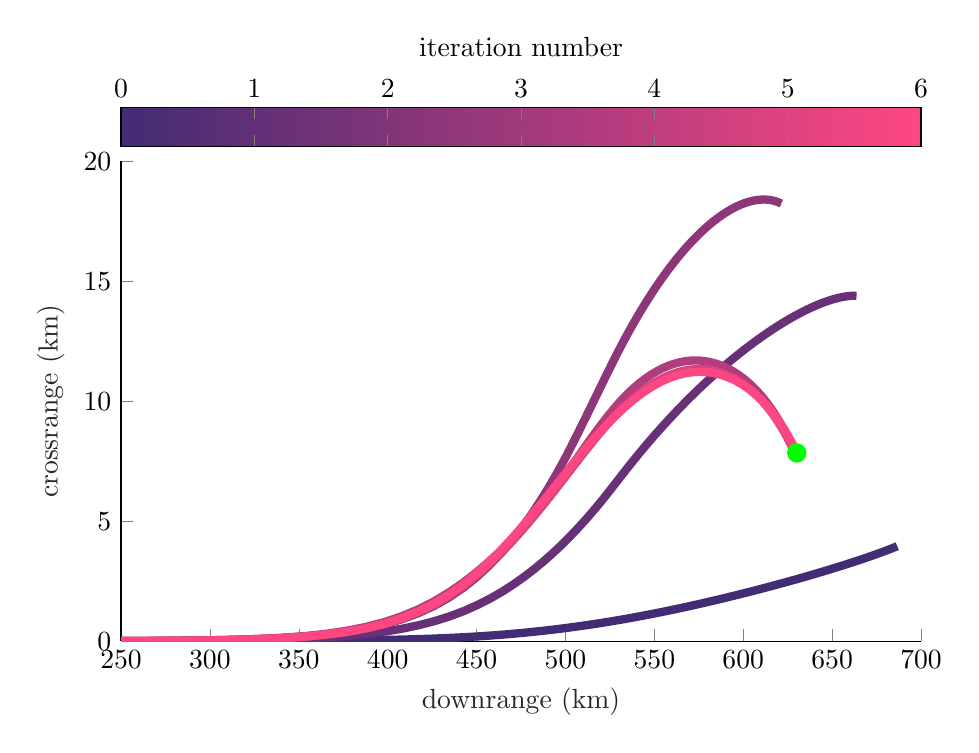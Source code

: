% This file was created by matlab2tikz.
%
%The latest updates can be retrieved from
%  http://www.mathworks.com/matlabcentral/fileexchange/22022-matlab2tikz-matlab2tikz
%where you can also make suggestions and rate matlab2tikz.
%
\definecolor{mycolor1}{rgb}{0.26,0.171,0.454}%
\definecolor{mycolor2}{rgb}{0.407,0.193,0.465}%
\definecolor{mycolor3}{rgb}{0.554,0.215,0.476}%
\definecolor{mycolor4}{rgb}{0.701,0.237,0.488}%
\definecolor{mycolor5}{rgb}{0.847,0.259,0.499}%
\definecolor{mycolor6}{rgb}{0.994,0.28,0.51}%
%
\begin{tikzpicture}

\begin{axis}[%
width=4in,
height=2.4in,
at={(1.011in,0.565in)},
scale only axis,
point meta min=0,
point meta max=1,
xmin=250,
xmax=700,
xlabel style={font=\color{white!15!black}},
xlabel={downrange (km)},
ymin=0,
ymax=20,
ylabel style={font=\color{white!15!black}},
ylabel={crossrange (km)},
axis background/.style={fill=white},
axis x line*=bottom,
axis y line*=left,
colormap={mymap}{[1pt] rgb(0pt)=(0.26,0.171,0.454); rgb(5pt)=(0.994,0.28,0.51)},
colorbar horizontal,
point meta min=0,
point meta max=6,
colorbar style={at={(0.5,1.03)}, anchor=south, xticklabel pos=upper, xtick = {0,1,2,3,4,5,6},xticklabel pos=upper},
title style={yshift=1cm},
title = iteration number
]
\addplot [color=mycolor1, line width=3.0pt, forget plot]
  table[row sep=crcr]{%
0	-0\\
10.876	7.157e-05\\
21.773	7.157e-05\\
32.689	0\\
43.625	7.157e-05\\
54.58	0\\
65.556	0\\
76.55	8.765e-05\\
87.564	7.157e-05\\
98.597	0\\
109.649	0\\
120.719	0\\
131.809	0\\
142.917	0\\
154.043	0\\
165.187	0\\
176.349	5.061e-05\\
187.529	7.157e-05\\
198.725	0.0\\
209.937	0.0\\
221.166	0.0\\
232.408	0.0\\
243.664	0.001\\
254.93	0.001\\
266.204	0.001\\
277.483	0.002\\
288.761	0.002\\
300.031	0.003\\
311.284	0.004\\
322.507	0.006\\
333.682	0.009\\
344.789	0.012\\
355.798	0.016\\
366.676	0.022\\
377.38	0.03\\
387.862	0.04\\
398.07	0.053\\
407.947	0.069\\
417.443	0.089\\
426.514	0.112\\
435.125	0.139\\
443.258	0.169\\
450.91	0.202\\
458.099	0.238\\
464.855	0.276\\
471.211	0.316\\
477.202	0.357\\
482.858	0.4\\
488.21	0.443\\
493.283	0.486\\
498.105	0.53\\
502.697	0.575\\
507.079	0.619\\
511.27	0.663\\
515.288	0.707\\
519.145	0.751\\
522.856	0.795\\
526.433	0.838\\
529.886	0.881\\
533.224	0.924\\
536.456	0.967\\
539.59	1.009\\
542.632	1.051\\
545.589	1.093\\
548.466	1.134\\
551.269	1.175\\
554.001	1.215\\
556.668	1.256\\
559.272	1.296\\
561.818	1.335\\
564.31	1.375\\
566.749	1.414\\
569.139	1.452\\
571.483	1.491\\
573.782	1.529\\
576.04	1.567\\
578.258	1.604\\
580.439	1.642\\
582.583	1.679\\
584.693	1.716\\
586.77	1.752\\
588.816	1.788\\
590.831	1.825\\
592.818	1.86\\
594.776	1.896\\
596.707	1.932\\
598.612	1.967\\
600.491	2.002\\
602.346	2.037\\
604.178	2.071\\
605.985	2.106\\
607.771	2.14\\
609.534	2.174\\
611.275	2.207\\
612.996	2.241\\
614.695	2.274\\
616.375	2.308\\
618.034	2.341\\
619.674	2.373\\
621.294	2.406\\
622.896	2.438\\
624.478	2.471\\
626.042	2.503\\
627.587	2.535\\
629.115	2.566\\
630.624	2.598\\
632.115	2.629\\
633.588	2.66\\
635.044	2.691\\
636.483	2.722\\
637.904	2.752\\
639.308	2.783\\
640.695	2.813\\
642.065	2.843\\
643.419	2.873\\
644.756	2.902\\
646.077	2.932\\
647.381	2.961\\
648.67	2.99\\
649.942	3.019\\
651.199	3.048\\
652.439	3.076\\
653.664	3.104\\
654.873	3.132\\
656.066	3.16\\
657.244	3.188\\
658.405	3.215\\
659.552	3.243\\
660.682	3.27\\
661.797	3.297\\
662.896	3.323\\
663.979	3.35\\
665.047	3.376\\
666.099	3.402\\
667.135	3.428\\
668.155	3.454\\
669.16	3.479\\
670.149	3.504\\
671.122	3.529\\
672.08	3.554\\
673.022	3.579\\
673.948	3.603\\
674.858	3.627\\
675.752	3.651\\
676.631	3.675\\
677.493	3.698\\
678.34	3.721\\
679.171	3.744\\
679.987	3.767\\
680.786	3.789\\
681.57	3.811\\
682.339	3.833\\
683.091	3.855\\
683.828	3.876\\
684.55	3.898\\
685.255	3.918\\
685.946	3.939\\
686.621	3.96\\
};
\addplot [color=mycolor2, line width=3.0pt, forget plot]
  table[row sep=crcr]{%
0	-0\\
10.876	0\\
21.773	8.765e-05\\
32.689	0\\
43.625	8.765e-05\\
54.58	0\\
65.556	0\\
76.55	0.0\\
87.564	7.157e-05\\
98.597	5.061e-05\\
109.649	7.157e-05\\
120.719	8.765e-05\\
131.809	7.157e-05\\
142.917	0.0\\
154.043	0.0\\
165.187	0.0\\
176.349	0.0\\
187.529	0.001\\
198.725	0.001\\
209.937	0.001\\
221.165	0.002\\
232.408	0.003\\
243.663	0.004\\
254.93	0.005\\
266.204	0.008\\
277.483	0.011\\
288.761	0.016\\
300.031	0.023\\
311.283	0.032\\
322.505	0.046\\
333.679	0.064\\
344.785	0.089\\
355.792	0.122\\
366.668	0.167\\
377.368	0.226\\
387.844	0.302\\
398.043	0.399\\
407.908	0.519\\
417.387	0.666\\
426.433	0.839\\
435.012	1.04\\
443.103	1.266\\
450.705	1.517\\
457.837	1.787\\
464.531	2.073\\
470.821	2.373\\
476.74	2.683\\
482.319	3.0\\
487.588	3.323\\
492.574	3.65\\
497.303	3.978\\
501.797	4.308\\
506.077	4.639\\
510.162	4.968\\
514.069	5.297\\
517.812	5.624\\
521.406	5.948\\
524.862	6.271\\
528.192	6.587\\
531.405	6.894\\
534.51	7.188\\
537.516	7.467\\
540.43	7.732\\
543.257	7.985\\
546.004	8.226\\
548.675	8.456\\
551.276	8.676\\
553.811	8.887\\
556.282	9.089\\
558.695	9.283\\
561.052	9.469\\
563.356	9.648\\
565.61	9.821\\
567.817	9.987\\
569.978	10.147\\
572.096	10.301\\
574.172	10.45\\
576.209	10.594\\
578.208	10.733\\
580.171	10.868\\
582.099	10.998\\
583.994	11.124\\
585.856	11.246\\
587.687	11.365\\
589.489	11.479\\
591.261	11.59\\
593.005	11.698\\
594.722	11.803\\
596.413	11.904\\
598.079	12.003\\
599.719	12.098\\
601.335	12.191\\
602.928	12.281\\
604.499	12.369\\
606.046	12.454\\
607.572	12.536\\
609.077	12.616\\
610.561	12.694\\
612.024	12.769\\
613.468	12.843\\
614.892	12.914\\
616.297	12.983\\
617.682	13.05\\
619.05	13.115\\
620.398	13.178\\
621.729	13.239\\
623.042	13.299\\
624.338	13.356\\
625.616	13.412\\
626.877	13.466\\
628.121	13.518\\
629.348	13.568\\
630.559	13.617\\
631.753	13.664\\
632.93	13.709\\
634.091	13.753\\
635.237	13.795\\
636.366	13.836\\
637.479	13.875\\
638.576	13.912\\
639.658	13.948\\
640.723	13.983\\
641.773	14.016\\
642.808	14.047\\
643.827	14.077\\
644.83	14.106\\
645.818	14.133\\
646.791	14.159\\
647.748	14.183\\
648.69	14.206\\
649.616	14.227\\
650.527	14.248\\
651.423	14.267\\
652.304	14.284\\
653.169	14.3\\
654.02	14.315\\
654.855	14.329\\
655.675	14.341\\
656.48	14.352\\
657.27	14.362\\
658.045	14.37\\
658.804	14.378\\
659.549	14.384\\
660.279	14.389\\
660.995	14.393\\
661.695	14.395\\
662.381	14.397\\
663.052	14.397\\
663.709	14.396\\
};
\addplot [color=mycolor3, line width=3.0pt, forget plot]
  table[row sep=crcr]{%
0	-0\\
10.876	5.061e-05\\
21.773	0\\
32.689	0\\
43.625	0\\
54.58	0\\
65.556	0\\
76.55	7.157e-05\\
87.564	0\\
98.597	0\\
109.649	0\\
120.719	7.157e-05\\
131.809	7.157e-05\\
142.917	0.0\\
154.043	0.0\\
165.187	0.0\\
176.349	0.001\\
187.528	0.001\\
198.725	0.001\\
209.937	0.002\\
221.165	0.003\\
232.408	0.004\\
243.663	0.006\\
254.929	0.009\\
266.203	0.014\\
277.482	0.02\\
288.759	0.028\\
300.028	0.04\\
311.28	0.057\\
322.5	0.08\\
333.673	0.111\\
344.775	0.155\\
355.778	0.213\\
366.647	0.292\\
377.338	0.395\\
387.8	0.529\\
397.978	0.7\\
407.813	0.912\\
417.248	1.171\\
426.234	1.478\\
434.732	1.835\\
442.72	2.237\\
450.199	2.681\\
457.196	3.16\\
463.743	3.668\\
469.872	4.197\\
475.614	4.743\\
481.003	5.302\\
486.067	5.87\\
490.834	6.443\\
495.332	7.018\\
499.583	7.594\\
503.61	8.168\\
507.432	8.732\\
511.07	9.279\\
514.538	9.804\\
517.852	10.306\\
521.024	10.788\\
524.066	11.248\\
526.989	11.683\\
529.802	12.092\\
532.514	12.474\\
535.133	12.832\\
537.663	13.168\\
540.112	13.483\\
542.485	13.779\\
544.786	14.058\\
547.02	14.321\\
549.191	14.569\\
551.302	14.803\\
553.356	15.024\\
555.358	15.233\\
557.309	15.43\\
559.211	15.618\\
561.069	15.795\\
562.882	15.963\\
564.654	16.122\\
566.386	16.273\\
568.08	16.416\\
569.737	16.551\\
571.36	16.68\\
572.948	16.802\\
574.505	16.918\\
576.029	17.027\\
577.524	17.131\\
578.989	17.229\\
580.426	17.322\\
581.836	17.41\\
583.219	17.493\\
584.576	17.571\\
585.908	17.645\\
587.216	17.715\\
588.499	17.78\\
589.76	17.842\\
590.998	17.899\\
592.214	17.953\\
593.408	18.004\\
594.581	18.051\\
595.733	18.094\\
596.865	18.134\\
597.977	18.172\\
599.069	18.206\\
600.142	18.237\\
601.196	18.265\\
602.231	18.29\\
603.249	18.313\\
604.248	18.333\\
605.229	18.35\\
606.193	18.365\\
607.139	18.377\\
608.068	18.387\\
608.98	18.395\\
609.876	18.4\\
610.755	18.403\\
611.618	18.404\\
612.464	18.402\\
613.294	18.399\\
614.109	18.394\\
614.908	18.386\\
615.691	18.377\\
616.458	18.366\\
617.211	18.352\\
617.948	18.338\\
618.67	18.321\\
619.377	18.302\\
620.07	18.282\\
620.747	18.26\\
621.41	18.237\\
};
\addplot [color=mycolor4, line width=3.0pt, forget plot]
  table[row sep=crcr]{%
0	-0\\
10.876	0\\
21.773	0\\
32.689	5.061e-05\\
43.625	8.765e-05\\
54.58	0\\
65.556	0\\
76.55	0\\
87.564	0\\
98.597	0\\
109.649	0\\
120.719	0\\
131.809	7.157e-05\\
142.917	7.157e-05\\
154.043	0.0\\
165.187	0.0\\
176.349	0.0\\
187.529	0.001\\
198.725	0.001\\
209.937	0.001\\
221.165	0.002\\
232.408	0.003\\
243.663	0.005\\
254.929	0.008\\
266.204	0.012\\
277.482	0.018\\
288.759	0.026\\
300.028	0.038\\
311.28	0.056\\
322.5	0.081\\
333.672	0.115\\
344.773	0.164\\
355.774	0.231\\
366.64	0.321\\
377.326	0.441\\
387.781	0.596\\
397.948	0.793\\
407.768	1.036\\
417.181	1.327\\
426.139	1.663\\
434.601	2.039\\
442.547	2.446\\
449.985	2.874\\
456.942	3.313\\
463.453	3.759\\
469.551	4.207\\
475.269	4.656\\
480.64	5.104\\
485.694	5.549\\
490.461	5.99\\
494.968	6.426\\
499.237	6.857\\
503.291	7.282\\
507.15	7.692\\
510.832	8.082\\
514.353	8.446\\
517.727	8.787\\
520.966	9.105\\
524.081	9.402\\
527.082	9.674\\
529.979	9.922\\
532.778	10.147\\
535.487	10.349\\
538.112	10.531\\
540.658	10.695\\
543.13	10.842\\
545.532	10.974\\
547.87	11.091\\
550.145	11.196\\
552.363	11.288\\
554.524	11.369\\
556.634	11.439\\
558.693	11.5\\
560.704	11.551\\
562.67	11.594\\
564.592	11.629\\
566.472	11.656\\
568.312	11.677\\
570.113	11.69\\
571.878	11.697\\
573.606	11.698\\
575.3	11.694\\
576.96	11.684\\
578.588	11.669\\
580.185	11.649\\
581.751	11.625\\
583.288	11.596\\
584.796	11.563\\
586.276	11.526\\
587.728	11.486\\
589.154	11.441\\
590.554	11.394\\
591.929	11.342\\
593.279	11.288\\
594.604	11.231\\
595.905	11.17\\
597.183	11.107\\
598.438	11.041\\
599.671	10.973\\
600.881	10.902\\
602.069	10.829\\
603.236	10.753\\
604.382	10.675\\
605.506	10.595\\
606.61	10.513\\
607.694	10.429\\
608.758	10.344\\
609.801	10.256\\
610.825	10.166\\
611.83	10.075\\
612.815	9.983\\
613.781	9.889\\
614.728	9.793\\
615.657	9.696\\
616.567	9.597\\
617.459	9.498\\
618.332	9.397\\
619.188	9.294\\
620.025	9.191\\
620.845	9.087\\
621.647	8.982\\
622.431	8.875\\
623.198	8.768\\
623.948	8.66\\
624.681	8.552\\
625.397	8.442\\
626.096	8.332\\
626.779	8.221\\
};
\addplot [color=mycolor5, line width=3.0pt, forget plot]
  table[row sep=crcr]{%
0	-0\\
10.876	5.061e-05\\
21.773	0\\
32.689	0\\
43.625	7.157e-05\\
54.58	0\\
65.556	0\\
76.55	0\\
87.564	8.765e-05\\
98.597	0\\
109.649	0\\
120.719	0\\
131.809	5.061e-05\\
142.917	8.765e-05\\
154.043	0.0\\
165.187	0.0\\
176.349	0.0\\
187.529	0.001\\
198.725	0.001\\
209.937	0.001\\
221.165	0.002\\
232.408	0.003\\
243.663	0.005\\
254.93	0.007\\
266.204	0.01\\
277.482	0.015\\
288.76	0.023\\
300.029	0.033\\
311.281	0.049\\
322.502	0.071\\
333.674	0.101\\
344.777	0.144\\
355.781	0.204\\
366.649	0.284\\
377.34	0.392\\
387.801	0.533\\
397.977	0.713\\
407.809	0.938\\
417.24	1.21\\
426.219	1.53\\
434.708	1.896\\
442.685	2.302\\
450.153	2.739\\
457.141	3.198\\
463.681	3.669\\
469.806	4.145\\
475.55	4.62\\
480.946	5.088\\
486.024	5.546\\
490.813	5.989\\
495.341	6.417\\
499.631	6.827\\
503.706	7.219\\
507.585	7.59\\
511.285	7.94\\
514.824	8.268\\
518.214	8.575\\
521.469	8.86\\
524.599	9.124\\
527.615	9.367\\
530.524	9.591\\
533.336	9.796\\
536.057	9.984\\
538.693	10.155\\
541.25	10.311\\
543.733	10.453\\
546.147	10.581\\
548.496	10.697\\
550.784	10.8\\
553.013	10.893\\
555.188	10.975\\
557.311	11.048\\
559.385	11.111\\
561.412	11.165\\
563.393	11.212\\
565.332	11.25\\
567.23	11.281\\
569.089	11.306\\
570.91	11.323\\
572.695	11.334\\
574.445	11.34\\
576.161	11.339\\
577.845	11.333\\
579.497	11.322\\
581.119	11.306\\
582.711	11.286\\
584.274	11.26\\
585.809	11.231\\
587.318	11.197\\
588.799	11.159\\
590.255	11.117\\
591.685	11.072\\
593.091	11.023\\
594.472	10.971\\
595.83	10.915\\
597.165	10.856\\
598.476	10.794\\
599.765	10.729\\
601.032	10.661\\
602.277	10.591\\
603.501	10.518\\
604.704	10.442\\
605.885	10.364\\
607.047	10.283\\
608.187	10.2\\
609.308	10.115\\
610.408	10.027\\
611.489	9.938\\
612.551	9.846\\
613.593	9.753\\
614.615	9.657\\
615.619	9.56\\
616.604	9.461\\
617.57	9.36\\
618.517	9.258\\
619.446	9.154\\
620.356	9.049\\
621.248	8.942\\
622.122	8.834\\
622.978	8.724\\
623.815	8.613\\
624.635	8.501\\
625.437	8.388\\
626.221	8.274\\
626.988	8.158\\
627.737	8.042\\
628.469	7.925\\
629.183	7.807\\
629.88	7.688\\
630.561	7.569\\
};
\addplot [color=mycolor6, line width=3.0pt, forget plot]
  table[row sep=crcr]{%
0	-0\\
10.876	0\\
21.773	0\\
32.689	0\\
43.625	5.061e-05\\
54.58	0\\
65.556	0\\
76.55	0\\
87.564	0\\
98.597	0\\
109.649	0\\
120.719	0\\
131.809	5.061e-05\\
142.917	5.061e-05\\
154.043	0.0\\
165.187	0.0\\
176.349	0.0\\
187.529	0.001\\
198.725	0.001\\
209.937	0.001\\
221.165	0.002\\
232.408	0.003\\
243.663	0.005\\
254.93	0.007\\
266.204	0.011\\
277.482	0.016\\
288.76	0.023\\
300.029	0.034\\
311.281	0.05\\
322.501	0.072\\
333.674	0.104\\
344.776	0.148\\
355.78	0.208\\
366.648	0.291\\
377.337	0.401\\
387.798	0.545\\
397.972	0.73\\
407.801	0.961\\
417.227	1.242\\
426.2	1.573\\
434.68	1.952\\
442.646	2.372\\
450.101	2.825\\
457.075	3.3\\
463.599	3.786\\
469.707	4.275\\
475.433	4.76\\
480.81	5.234\\
485.869	5.693\\
490.639	6.134\\
495.147	6.553\\
499.418	6.951\\
503.473	7.325\\
507.332	7.676\\
511.014	8.004\\
514.534	8.31\\
517.905	8.594\\
521.141	8.857\\
524.252	9.101\\
527.248	9.326\\
530.139	9.534\\
532.931	9.725\\
535.632	9.9\\
538.249	10.061\\
540.787	10.208\\
543.252	10.342\\
545.647	10.463\\
547.977	10.574\\
550.246	10.673\\
552.458	10.763\\
554.615	10.843\\
556.72	10.914\\
558.777	10.976\\
560.787	11.03\\
562.752	11.077\\
564.675	11.117\\
566.558	11.15\\
568.401	11.176\\
570.208	11.196\\
571.978	11.211\\
573.715	11.22\\
575.418	11.223\\
577.089	11.222\\
578.729	11.216\\
580.339	11.205\\
581.92	11.189\\
583.473	11.17\\
584.998	11.146\\
586.497	11.119\\
587.97	11.088\\
589.418	11.053\\
590.841	11.015\\
592.24	10.973\\
593.615	10.929\\
594.967	10.881\\
596.297	10.83\\
597.604	10.776\\
598.889	10.72\\
600.153	10.661\\
601.396	10.599\\
602.619	10.535\\
603.82	10.468\\
605.002	10.399\\
606.163	10.328\\
607.305	10.255\\
608.428	10.179\\
609.531	10.102\\
610.615	10.022\\
611.68	9.94\\
612.727	9.857\\
613.755	9.772\\
614.765	9.685\\
615.757	9.596\\
616.73	9.506\\
617.686	9.414\\
618.624	9.32\\
619.544	9.225\\
620.446	9.129\\
621.331	9.031\\
622.199	8.932\\
623.049	8.832\\
623.882	8.73\\
624.698	8.628\\
625.497	8.524\\
626.279	8.419\\
627.044	8.313\\
627.792	8.206\\
628.523	8.099\\
629.238	7.99\\
629.937	7.881\\
630.618	7.771\\
631.284	7.66\\
};
\addplot [color=green, draw=none, mark size=3.3pt, mark=*, mark options={solid, green}, forget plot]
  table[row sep=crcr]{%
630.124	7.846\\
};
\end{axis}
\end{tikzpicture}%